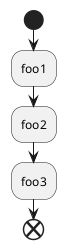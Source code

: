 {
  "sha1": "czy0eskyhd7nu60kj13vfj4wj4nqez6",
  "insertion": {
    "when": "2024-06-01T09:03:02.317Z",
    "url": "https://forum.plantuml.net/17129/newpage-support-for-activity-beta-diagrams?show=17133#c17133",
    "user": "plantuml@gmail.com"
  }
}
@startuml
page 2x2
start
:foo1;
:foo2;
:foo3;
end
@enduml
